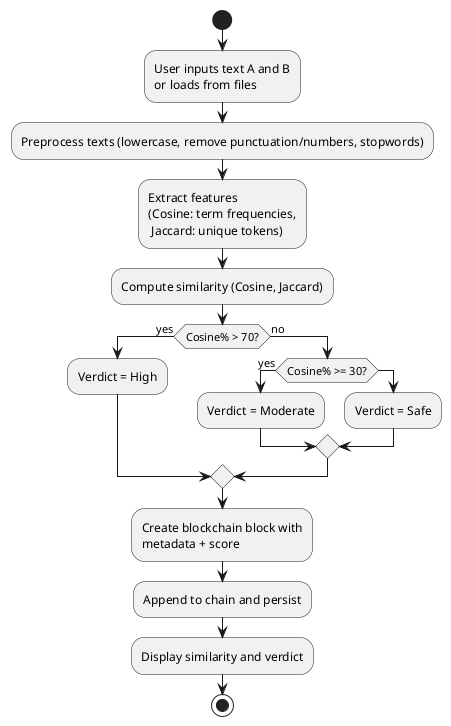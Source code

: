 @startuml
start
:User inputs text A and B
or loads from files;
:Preprocess texts (lowercase, remove punctuation/numbers, stopwords);
:Extract features
(Cosine: term frequencies,
 Jaccard: unique tokens);
:Compute similarity (Cosine, Jaccard);
if (Cosine% > 70?) then (yes)
  :Verdict = High;
else (no)
  if (Cosine% >= 30?) then (yes)
    :Verdict = Moderate;
  else
    :Verdict = Safe;
  endif
endif
:Create blockchain block with
metadata + score;
:Append to chain and persist;
:Display similarity and verdict;
stop
@enduml
